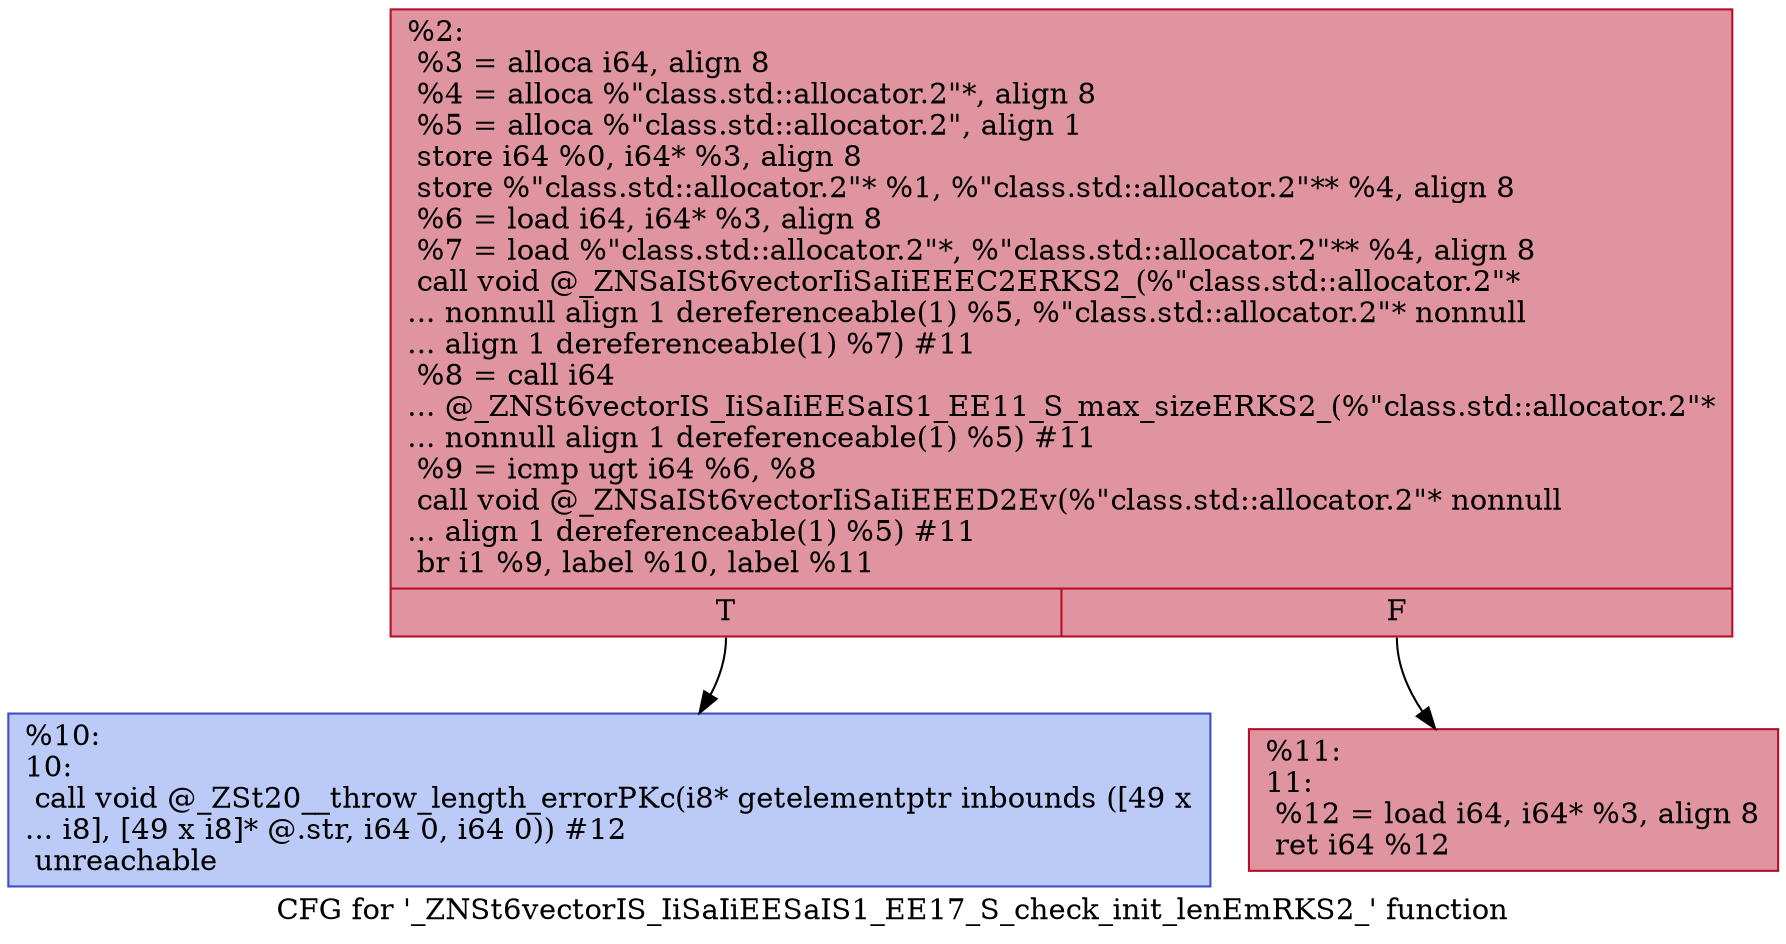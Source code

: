 digraph "CFG for '_ZNSt6vectorIS_IiSaIiEESaIS1_EE17_S_check_init_lenEmRKS2_' function" {
	label="CFG for '_ZNSt6vectorIS_IiSaIiEESaIS1_EE17_S_check_init_lenEmRKS2_' function";

	Node0x559aeaaeb500 [shape=record,color="#b70d28ff", style=filled, fillcolor="#b70d2870",label="{%2:\l  %3 = alloca i64, align 8\l  %4 = alloca %\"class.std::allocator.2\"*, align 8\l  %5 = alloca %\"class.std::allocator.2\", align 1\l  store i64 %0, i64* %3, align 8\l  store %\"class.std::allocator.2\"* %1, %\"class.std::allocator.2\"** %4, align 8\l  %6 = load i64, i64* %3, align 8\l  %7 = load %\"class.std::allocator.2\"*, %\"class.std::allocator.2\"** %4, align 8\l  call void @_ZNSaISt6vectorIiSaIiEEEC2ERKS2_(%\"class.std::allocator.2\"*\l... nonnull align 1 dereferenceable(1) %5, %\"class.std::allocator.2\"* nonnull\l... align 1 dereferenceable(1) %7) #11\l  %8 = call i64\l... @_ZNSt6vectorIS_IiSaIiEESaIS1_EE11_S_max_sizeERKS2_(%\"class.std::allocator.2\"*\l... nonnull align 1 dereferenceable(1) %5) #11\l  %9 = icmp ugt i64 %6, %8\l  call void @_ZNSaISt6vectorIiSaIiEEED2Ev(%\"class.std::allocator.2\"* nonnull\l... align 1 dereferenceable(1) %5) #11\l  br i1 %9, label %10, label %11\l|{<s0>T|<s1>F}}"];
	Node0x559aeaaeb500:s0 -> Node0x559aeaaebe60;
	Node0x559aeaaeb500:s1 -> Node0x559aeaaebeb0;
	Node0x559aeaaebe60 [shape=record,color="#3d50c3ff", style=filled, fillcolor="#6687ed70",label="{%10:\l10:                                               \l  call void @_ZSt20__throw_length_errorPKc(i8* getelementptr inbounds ([49 x\l... i8], [49 x i8]* @.str, i64 0, i64 0)) #12\l  unreachable\l}"];
	Node0x559aeaaebeb0 [shape=record,color="#b70d28ff", style=filled, fillcolor="#b70d2870",label="{%11:\l11:                                               \l  %12 = load i64, i64* %3, align 8\l  ret i64 %12\l}"];
}
